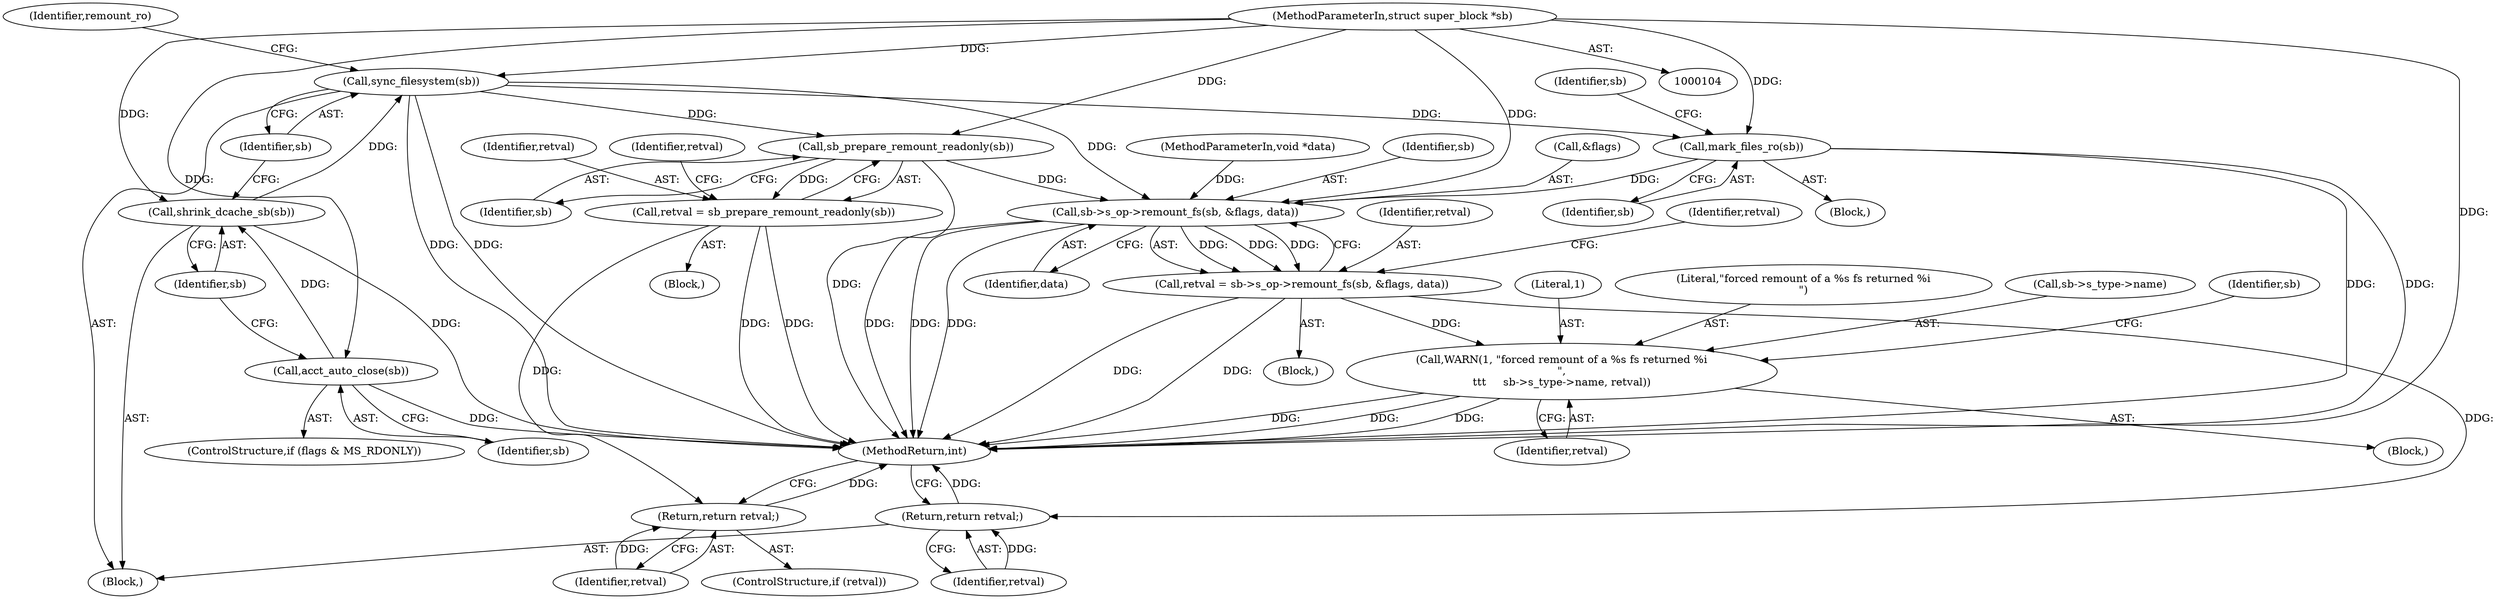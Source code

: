 digraph "1_linux_eee5cc2702929fd41cce28058dc6d6717f723f87_12@API" {
"1000144" [label="(Call,sync_filesystem(sb))"];
"1000142" [label="(Call,shrink_dcache_sb(sb))"];
"1000140" [label="(Call,acct_auto_close(sb))"];
"1000105" [label="(MethodParameterIn,struct super_block *sb)"];
"1000164" [label="(Call,mark_files_ro(sb))"];
"1000185" [label="(Call,sb->s_op->remount_fs(sb, &flags, data))"];
"1000183" [label="(Call,retval = sb->s_op->remount_fs(sb, &flags, data))"];
"1000197" [label="(Call,WARN(1, \"forced remount of a %s fs returned %i\n\",\n\t\t\t     sb->s_type->name, retval))"];
"1000243" [label="(Return,return retval;)"];
"1000170" [label="(Call,sb_prepare_remount_readonly(sb))"];
"1000168" [label="(Call,retval = sb_prepare_remount_readonly(sb))"];
"1000174" [label="(Return,return retval;)"];
"1000208" [label="(Identifier,sb)"];
"1000185" [label="(Call,sb->s_op->remount_fs(sb, &flags, data))"];
"1000187" [label="(Call,&flags)"];
"1000179" [label="(Identifier,sb)"];
"1000147" [label="(Identifier,remount_ro)"];
"1000107" [label="(MethodParameterIn,void *data)"];
"1000172" [label="(ControlStructure,if (retval))"];
"1000183" [label="(Call,retval = sb->s_op->remount_fs(sb, &flags, data))"];
"1000145" [label="(Identifier,sb)"];
"1000105" [label="(MethodParameterIn,struct super_block *sb)"];
"1000164" [label="(Call,mark_files_ro(sb))"];
"1000140" [label="(Call,acct_auto_close(sb))"];
"1000245" [label="(MethodReturn,int)"];
"1000168" [label="(Call,retval = sb_prepare_remount_readonly(sb))"];
"1000171" [label="(Identifier,sb)"];
"1000169" [label="(Identifier,retval)"];
"1000175" [label="(Identifier,retval)"];
"1000198" [label="(Literal,1)"];
"1000199" [label="(Literal,\"forced remount of a %s fs returned %i\n\")"];
"1000205" [label="(Identifier,retval)"];
"1000200" [label="(Call,sb->s_type->name)"];
"1000174" [label="(Return,return retval;)"];
"1000136" [label="(ControlStructure,if (flags & MS_RDONLY))"];
"1000197" [label="(Call,WARN(1, \"forced remount of a %s fs returned %i\n\",\n\t\t\t     sb->s_type->name, retval))"];
"1000144" [label="(Call,sync_filesystem(sb))"];
"1000184" [label="(Identifier,retval)"];
"1000142" [label="(Call,shrink_dcache_sb(sb))"];
"1000244" [label="(Identifier,retval)"];
"1000163" [label="(Block,)"];
"1000109" [label="(Block,)"];
"1000182" [label="(Block,)"];
"1000141" [label="(Identifier,sb)"];
"1000243" [label="(Return,return retval;)"];
"1000165" [label="(Identifier,sb)"];
"1000143" [label="(Identifier,sb)"];
"1000189" [label="(Identifier,data)"];
"1000191" [label="(Identifier,retval)"];
"1000170" [label="(Call,sb_prepare_remount_readonly(sb))"];
"1000186" [label="(Identifier,sb)"];
"1000173" [label="(Identifier,retval)"];
"1000167" [label="(Block,)"];
"1000192" [label="(Block,)"];
"1000144" -> "1000109"  [label="AST: "];
"1000144" -> "1000145"  [label="CFG: "];
"1000145" -> "1000144"  [label="AST: "];
"1000147" -> "1000144"  [label="CFG: "];
"1000144" -> "1000245"  [label="DDG: "];
"1000144" -> "1000245"  [label="DDG: "];
"1000142" -> "1000144"  [label="DDG: "];
"1000105" -> "1000144"  [label="DDG: "];
"1000144" -> "1000164"  [label="DDG: "];
"1000144" -> "1000170"  [label="DDG: "];
"1000144" -> "1000185"  [label="DDG: "];
"1000142" -> "1000109"  [label="AST: "];
"1000142" -> "1000143"  [label="CFG: "];
"1000143" -> "1000142"  [label="AST: "];
"1000145" -> "1000142"  [label="CFG: "];
"1000142" -> "1000245"  [label="DDG: "];
"1000140" -> "1000142"  [label="DDG: "];
"1000105" -> "1000142"  [label="DDG: "];
"1000140" -> "1000136"  [label="AST: "];
"1000140" -> "1000141"  [label="CFG: "];
"1000141" -> "1000140"  [label="AST: "];
"1000143" -> "1000140"  [label="CFG: "];
"1000140" -> "1000245"  [label="DDG: "];
"1000105" -> "1000140"  [label="DDG: "];
"1000105" -> "1000104"  [label="AST: "];
"1000105" -> "1000245"  [label="DDG: "];
"1000105" -> "1000164"  [label="DDG: "];
"1000105" -> "1000170"  [label="DDG: "];
"1000105" -> "1000185"  [label="DDG: "];
"1000164" -> "1000163"  [label="AST: "];
"1000164" -> "1000165"  [label="CFG: "];
"1000165" -> "1000164"  [label="AST: "];
"1000179" -> "1000164"  [label="CFG: "];
"1000164" -> "1000245"  [label="DDG: "];
"1000164" -> "1000245"  [label="DDG: "];
"1000164" -> "1000185"  [label="DDG: "];
"1000185" -> "1000183"  [label="AST: "];
"1000185" -> "1000189"  [label="CFG: "];
"1000186" -> "1000185"  [label="AST: "];
"1000187" -> "1000185"  [label="AST: "];
"1000189" -> "1000185"  [label="AST: "];
"1000183" -> "1000185"  [label="CFG: "];
"1000185" -> "1000245"  [label="DDG: "];
"1000185" -> "1000245"  [label="DDG: "];
"1000185" -> "1000245"  [label="DDG: "];
"1000185" -> "1000183"  [label="DDG: "];
"1000185" -> "1000183"  [label="DDG: "];
"1000185" -> "1000183"  [label="DDG: "];
"1000170" -> "1000185"  [label="DDG: "];
"1000107" -> "1000185"  [label="DDG: "];
"1000183" -> "1000182"  [label="AST: "];
"1000184" -> "1000183"  [label="AST: "];
"1000191" -> "1000183"  [label="CFG: "];
"1000183" -> "1000245"  [label="DDG: "];
"1000183" -> "1000245"  [label="DDG: "];
"1000183" -> "1000197"  [label="DDG: "];
"1000183" -> "1000243"  [label="DDG: "];
"1000197" -> "1000192"  [label="AST: "];
"1000197" -> "1000205"  [label="CFG: "];
"1000198" -> "1000197"  [label="AST: "];
"1000199" -> "1000197"  [label="AST: "];
"1000200" -> "1000197"  [label="AST: "];
"1000205" -> "1000197"  [label="AST: "];
"1000208" -> "1000197"  [label="CFG: "];
"1000197" -> "1000245"  [label="DDG: "];
"1000197" -> "1000245"  [label="DDG: "];
"1000197" -> "1000245"  [label="DDG: "];
"1000243" -> "1000109"  [label="AST: "];
"1000243" -> "1000244"  [label="CFG: "];
"1000244" -> "1000243"  [label="AST: "];
"1000245" -> "1000243"  [label="CFG: "];
"1000243" -> "1000245"  [label="DDG: "];
"1000244" -> "1000243"  [label="DDG: "];
"1000170" -> "1000168"  [label="AST: "];
"1000170" -> "1000171"  [label="CFG: "];
"1000171" -> "1000170"  [label="AST: "];
"1000168" -> "1000170"  [label="CFG: "];
"1000170" -> "1000245"  [label="DDG: "];
"1000170" -> "1000168"  [label="DDG: "];
"1000168" -> "1000167"  [label="AST: "];
"1000169" -> "1000168"  [label="AST: "];
"1000173" -> "1000168"  [label="CFG: "];
"1000168" -> "1000245"  [label="DDG: "];
"1000168" -> "1000245"  [label="DDG: "];
"1000168" -> "1000174"  [label="DDG: "];
"1000174" -> "1000172"  [label="AST: "];
"1000174" -> "1000175"  [label="CFG: "];
"1000175" -> "1000174"  [label="AST: "];
"1000245" -> "1000174"  [label="CFG: "];
"1000174" -> "1000245"  [label="DDG: "];
"1000175" -> "1000174"  [label="DDG: "];
}

